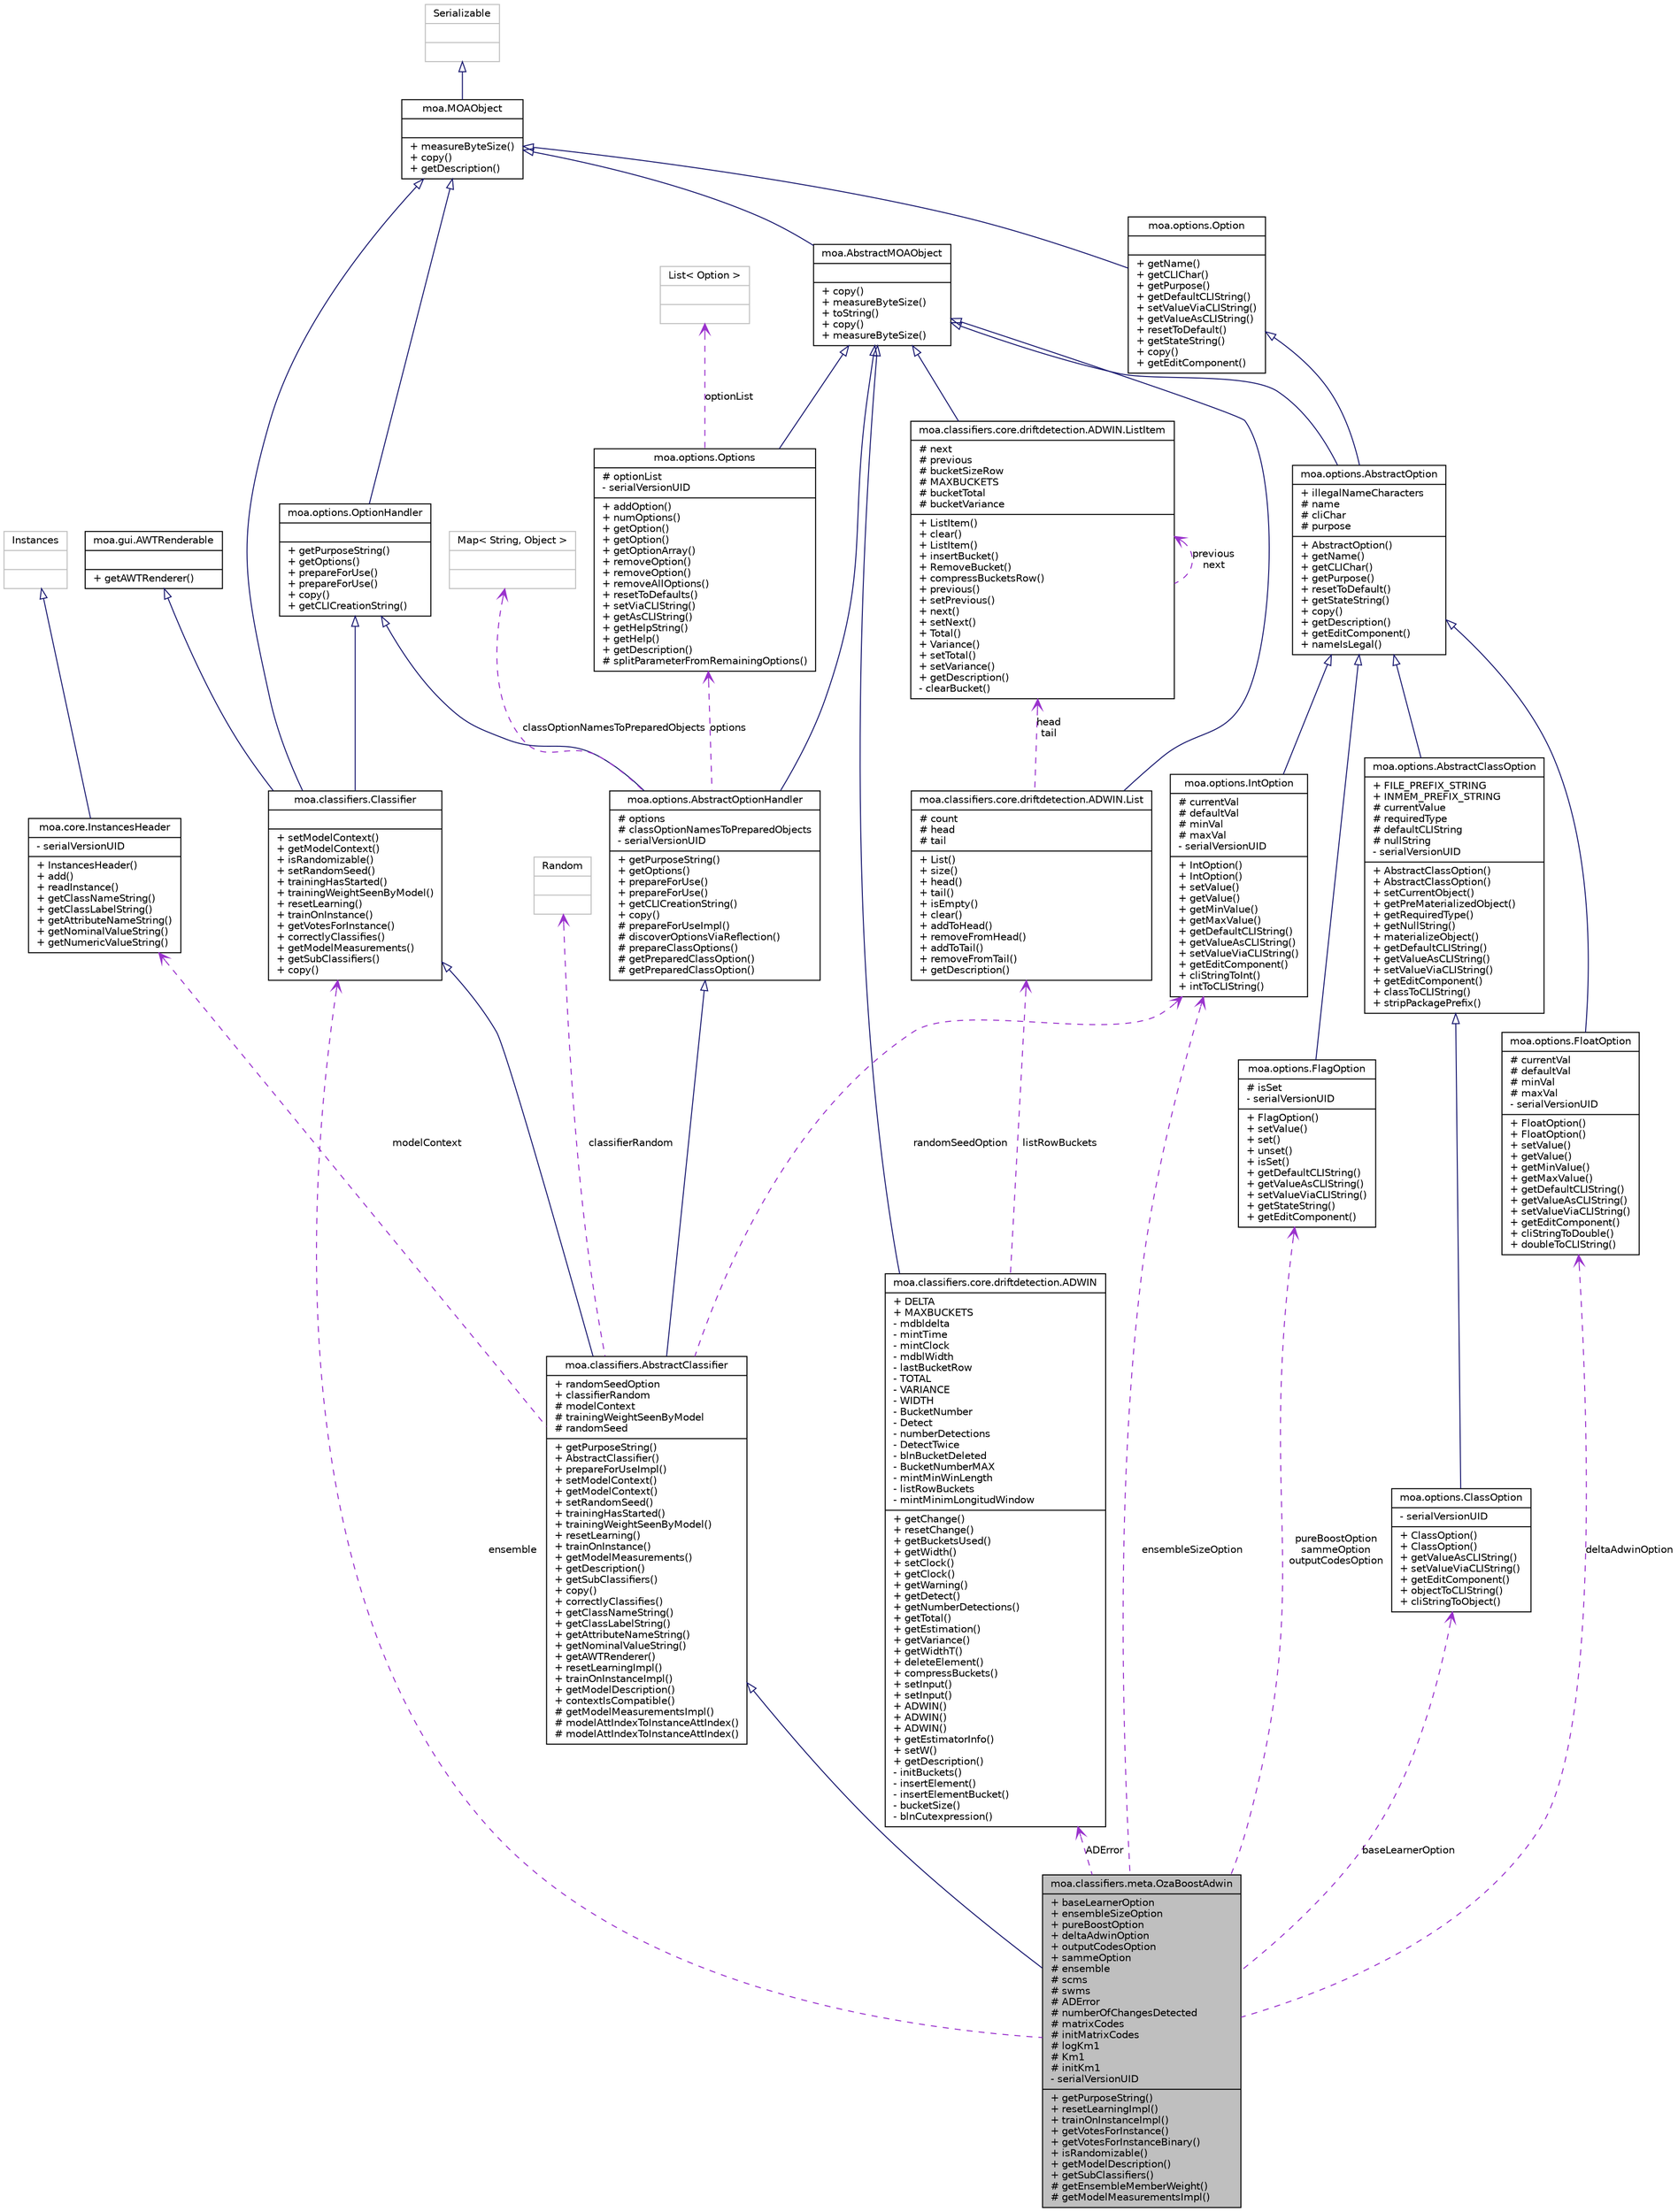 digraph G
{
  edge [fontname="Helvetica",fontsize="10",labelfontname="Helvetica",labelfontsize="10"];
  node [fontname="Helvetica",fontsize="10",shape=record];
  Node1 [label="{moa.classifiers.meta.OzaBoostAdwin\n|+ baseLearnerOption\l+ ensembleSizeOption\l+ pureBoostOption\l+ deltaAdwinOption\l+ outputCodesOption\l+ sammeOption\l# ensemble\l# scms\l# swms\l# ADError\l# numberOfChangesDetected\l# matrixCodes\l# initMatrixCodes\l# logKm1\l# Km1\l# initKm1\l- serialVersionUID\l|+ getPurposeString()\l+ resetLearningImpl()\l+ trainOnInstanceImpl()\l+ getVotesForInstance()\l+ getVotesForInstanceBinary()\l+ isRandomizable()\l+ getModelDescription()\l+ getSubClassifiers()\l# getEnsembleMemberWeight()\l# getModelMeasurementsImpl()\l}",height=0.2,width=0.4,color="black", fillcolor="grey75", style="filled" fontcolor="black"];
  Node2 -> Node1 [dir=back,color="midnightblue",fontsize="10",style="solid",arrowtail="empty",fontname="Helvetica"];
  Node2 [label="{moa.classifiers.AbstractClassifier\n|+ randomSeedOption\l+ classifierRandom\l# modelContext\l# trainingWeightSeenByModel\l# randomSeed\l|+ getPurposeString()\l+ AbstractClassifier()\l+ prepareForUseImpl()\l+ setModelContext()\l+ getModelContext()\l+ setRandomSeed()\l+ trainingHasStarted()\l+ trainingWeightSeenByModel()\l+ resetLearning()\l+ trainOnInstance()\l+ getModelMeasurements()\l+ getDescription()\l+ getSubClassifiers()\l+ copy()\l+ correctlyClassifies()\l+ getClassNameString()\l+ getClassLabelString()\l+ getAttributeNameString()\l+ getNominalValueString()\l+ getAWTRenderer()\l+ resetLearningImpl()\l+ trainOnInstanceImpl()\l+ getModelDescription()\l+ contextIsCompatible()\l# getModelMeasurementsImpl()\l# modelAttIndexToInstanceAttIndex()\l# modelAttIndexToInstanceAttIndex()\l}",height=0.2,width=0.4,color="black", fillcolor="white", style="filled",URL="$classmoa_1_1classifiers_1_1AbstractClassifier.html",tooltip="Abstract Classifier."];
  Node3 -> Node2 [dir=back,color="midnightblue",fontsize="10",style="solid",arrowtail="empty",fontname="Helvetica"];
  Node3 [label="{moa.options.AbstractOptionHandler\n|# options\l# classOptionNamesToPreparedObjects\l- serialVersionUID\l|+ getPurposeString()\l+ getOptions()\l+ prepareForUse()\l+ prepareForUse()\l+ getCLICreationString()\l+ copy()\l# prepareForUseImpl()\l# discoverOptionsViaReflection()\l# prepareClassOptions()\l# getPreparedClassOption()\l# getPreparedClassOption()\l}",height=0.2,width=0.4,color="black", fillcolor="white", style="filled",URL="$classmoa_1_1options_1_1AbstractOptionHandler.html",tooltip="Abstract Option Handler."];
  Node4 -> Node3 [dir=back,color="midnightblue",fontsize="10",style="solid",arrowtail="empty",fontname="Helvetica"];
  Node4 [label="{moa.AbstractMOAObject\n||+ copy()\l+ measureByteSize()\l+ toString()\l+ copy()\l+ measureByteSize()\l}",height=0.2,width=0.4,color="black", fillcolor="white", style="filled",URL="$classmoa_1_1AbstractMOAObject.html",tooltip="Abstract MOA Object."];
  Node5 -> Node4 [dir=back,color="midnightblue",fontsize="10",style="solid",arrowtail="empty",fontname="Helvetica"];
  Node5 [label="{moa.MOAObject\n||+ measureByteSize()\l+ copy()\l+ getDescription()\l}",height=0.2,width=0.4,color="black", fillcolor="white", style="filled",URL="$interfacemoa_1_1MOAObject.html",tooltip="Interface implemented by classes in MOA, so that all are serializable, can produce..."];
  Node6 -> Node5 [dir=back,color="midnightblue",fontsize="10",style="solid",arrowtail="empty",fontname="Helvetica"];
  Node6 [label="{Serializable\n||}",height=0.2,width=0.4,color="grey75", fillcolor="white", style="filled"];
  Node7 -> Node3 [dir=back,color="midnightblue",fontsize="10",style="solid",arrowtail="empty",fontname="Helvetica"];
  Node7 [label="{moa.options.OptionHandler\n||+ getPurposeString()\l+ getOptions()\l+ prepareForUse()\l+ prepareForUse()\l+ copy()\l+ getCLICreationString()\l}",height=0.2,width=0.4,color="black", fillcolor="white", style="filled",URL="$interfacemoa_1_1options_1_1OptionHandler.html",tooltip="Interface representing an object that handles options or parameters."];
  Node5 -> Node7 [dir=back,color="midnightblue",fontsize="10",style="solid",arrowtail="empty",fontname="Helvetica"];
  Node8 -> Node3 [dir=back,color="darkorchid3",fontsize="10",style="dashed",label="classOptionNamesToPreparedObjects",arrowtail="open",fontname="Helvetica"];
  Node8 [label="{Map\< String, Object \>\n||}",height=0.2,width=0.4,color="grey75", fillcolor="white", style="filled"];
  Node9 -> Node3 [dir=back,color="darkorchid3",fontsize="10",style="dashed",label="options",arrowtail="open",fontname="Helvetica"];
  Node9 [label="{moa.options.Options\n|# optionList\l- serialVersionUID\l|+ addOption()\l+ numOptions()\l+ getOption()\l+ getOption()\l+ getOptionArray()\l+ removeOption()\l+ removeOption()\l+ removeAllOptions()\l+ resetToDefaults()\l+ setViaCLIString()\l+ getAsCLIString()\l+ getHelpString()\l+ getHelp()\l+ getDescription()\l# splitParameterFromRemainingOptions()\l}",height=0.2,width=0.4,color="black", fillcolor="white", style="filled",URL="$classmoa_1_1options_1_1Options.html",tooltip="File option."];
  Node4 -> Node9 [dir=back,color="midnightblue",fontsize="10",style="solid",arrowtail="empty",fontname="Helvetica"];
  Node10 -> Node9 [dir=back,color="darkorchid3",fontsize="10",style="dashed",label="optionList",arrowtail="open",fontname="Helvetica"];
  Node10 [label="{List\< Option \>\n||}",height=0.2,width=0.4,color="grey75", fillcolor="white", style="filled"];
  Node11 -> Node2 [dir=back,color="midnightblue",fontsize="10",style="solid",arrowtail="empty",fontname="Helvetica"];
  Node11 [label="{moa.classifiers.Classifier\n||+ setModelContext()\l+ getModelContext()\l+ isRandomizable()\l+ setRandomSeed()\l+ trainingHasStarted()\l+ trainingWeightSeenByModel()\l+ resetLearning()\l+ trainOnInstance()\l+ getVotesForInstance()\l+ correctlyClassifies()\l+ getModelMeasurements()\l+ getSubClassifiers()\l+ copy()\l}",height=0.2,width=0.4,color="black", fillcolor="white", style="filled",URL="$interfacemoa_1_1classifiers_1_1Classifier.html",tooltip="Classifier interface for incremental classification models."];
  Node5 -> Node11 [dir=back,color="midnightblue",fontsize="10",style="solid",arrowtail="empty",fontname="Helvetica"];
  Node7 -> Node11 [dir=back,color="midnightblue",fontsize="10",style="solid",arrowtail="empty",fontname="Helvetica"];
  Node12 -> Node11 [dir=back,color="midnightblue",fontsize="10",style="solid",arrowtail="empty",fontname="Helvetica"];
  Node12 [label="{moa.gui.AWTRenderable\n||+ getAWTRenderer()\l}",height=0.2,width=0.4,color="black", fillcolor="white", style="filled",URL="$interfacemoa_1_1gui_1_1AWTRenderable.html",tooltip="Interface representing a component that is renderable."];
  Node13 -> Node2 [dir=back,color="darkorchid3",fontsize="10",style="dashed",label="randomSeedOption",arrowtail="open",fontname="Helvetica"];
  Node13 [label="{moa.options.IntOption\n|# currentVal\l# defaultVal\l# minVal\l# maxVal\l- serialVersionUID\l|+ IntOption()\l+ IntOption()\l+ setValue()\l+ getValue()\l+ getMinValue()\l+ getMaxValue()\l+ getDefaultCLIString()\l+ getValueAsCLIString()\l+ setValueViaCLIString()\l+ getEditComponent()\l+ cliStringToInt()\l+ intToCLIString()\l}",height=0.2,width=0.4,color="black", fillcolor="white", style="filled",URL="$classmoa_1_1options_1_1IntOption.html",tooltip="Int option."];
  Node14 -> Node13 [dir=back,color="midnightblue",fontsize="10",style="solid",arrowtail="empty",fontname="Helvetica"];
  Node14 [label="{moa.options.AbstractOption\n|+ illegalNameCharacters\l# name\l# cliChar\l# purpose\l|+ AbstractOption()\l+ getName()\l+ getCLIChar()\l+ getPurpose()\l+ resetToDefault()\l+ getStateString()\l+ copy()\l+ getDescription()\l+ getEditComponent()\l+ nameIsLegal()\l}",height=0.2,width=0.4,color="black", fillcolor="white", style="filled",URL="$classmoa_1_1options_1_1AbstractOption.html",tooltip="Abstract option."];
  Node4 -> Node14 [dir=back,color="midnightblue",fontsize="10",style="solid",arrowtail="empty",fontname="Helvetica"];
  Node15 -> Node14 [dir=back,color="midnightblue",fontsize="10",style="solid",arrowtail="empty",fontname="Helvetica"];
  Node15 [label="{moa.options.Option\n||+ getName()\l+ getCLIChar()\l+ getPurpose()\l+ getDefaultCLIString()\l+ setValueViaCLIString()\l+ getValueAsCLIString()\l+ resetToDefault()\l+ getStateString()\l+ copy()\l+ getEditComponent()\l}",height=0.2,width=0.4,color="black", fillcolor="white", style="filled",URL="$interfacemoa_1_1options_1_1Option.html",tooltip="Interface representing an option or parameter."];
  Node5 -> Node15 [dir=back,color="midnightblue",fontsize="10",style="solid",arrowtail="empty",fontname="Helvetica"];
  Node16 -> Node2 [dir=back,color="darkorchid3",fontsize="10",style="dashed",label="modelContext",arrowtail="open",fontname="Helvetica"];
  Node16 [label="{moa.core.InstancesHeader\n|- serialVersionUID\l|+ InstancesHeader()\l+ add()\l+ readInstance()\l+ getClassNameString()\l+ getClassLabelString()\l+ getAttributeNameString()\l+ getNominalValueString()\l+ getNumericValueString()\l}",height=0.2,width=0.4,color="black", fillcolor="white", style="filled",URL="$classmoa_1_1core_1_1InstancesHeader.html",tooltip="Class for storing the header or context of a data stream."];
  Node17 -> Node16 [dir=back,color="midnightblue",fontsize="10",style="solid",arrowtail="empty",fontname="Helvetica"];
  Node17 [label="{Instances\n||}",height=0.2,width=0.4,color="grey75", fillcolor="white", style="filled"];
  Node18 -> Node2 [dir=back,color="darkorchid3",fontsize="10",style="dashed",label="classifierRandom",arrowtail="open",fontname="Helvetica"];
  Node18 [label="{Random\n||}",height=0.2,width=0.4,color="grey75", fillcolor="white", style="filled"];
  Node11 -> Node1 [dir=back,color="darkorchid3",fontsize="10",style="dashed",label="ensemble",arrowtail="open",fontname="Helvetica"];
  Node19 -> Node1 [dir=back,color="darkorchid3",fontsize="10",style="dashed",label="deltaAdwinOption",arrowtail="open",fontname="Helvetica"];
  Node19 [label="{moa.options.FloatOption\n|# currentVal\l# defaultVal\l# minVal\l# maxVal\l- serialVersionUID\l|+ FloatOption()\l+ FloatOption()\l+ setValue()\l+ getValue()\l+ getMinValue()\l+ getMaxValue()\l+ getDefaultCLIString()\l+ getValueAsCLIString()\l+ setValueViaCLIString()\l+ getEditComponent()\l+ cliStringToDouble()\l+ doubleToCLIString()\l}",height=0.2,width=0.4,color="black", fillcolor="white", style="filled",URL="$classmoa_1_1options_1_1FloatOption.html",tooltip="Float option."];
  Node14 -> Node19 [dir=back,color="midnightblue",fontsize="10",style="solid",arrowtail="empty",fontname="Helvetica"];
  Node20 -> Node1 [dir=back,color="darkorchid3",fontsize="10",style="dashed",label="ADError",arrowtail="open",fontname="Helvetica"];
  Node20 [label="{moa.classifiers.core.driftdetection.ADWIN\n|+ DELTA\l+ MAXBUCKETS\l- mdbldelta\l- mintTime\l- mintClock\l- mdblWidth\l- lastBucketRow\l- TOTAL\l- VARIANCE\l- WIDTH\l- BucketNumber\l- Detect\l- numberDetections\l- DetectTwice\l- blnBucketDeleted\l- BucketNumberMAX\l- mintMinWinLength\l- listRowBuckets\l- mintMinimLongitudWindow\l|+ getChange()\l+ resetChange()\l+ getBucketsUsed()\l+ getWidth()\l+ setClock()\l+ getClock()\l+ getWarning()\l+ getDetect()\l+ getNumberDetections()\l+ getTotal()\l+ getEstimation()\l+ getVariance()\l+ getWidthT()\l+ deleteElement()\l+ compressBuckets()\l+ setInput()\l+ setInput()\l+ ADWIN()\l+ ADWIN()\l+ ADWIN()\l+ getEstimatorInfo()\l+ setW()\l+ getDescription()\l- initBuckets()\l- insertElement()\l- insertElementBucket()\l- bucketSize()\l- blnCutexpression()\l}",height=0.2,width=0.4,color="black", fillcolor="white", style="filled",URL="$classmoa_1_1classifiers_1_1core_1_1driftdetection_1_1ADWIN.html",tooltip="ADaptive sliding WINdow method."];
  Node4 -> Node20 [dir=back,color="midnightblue",fontsize="10",style="solid",arrowtail="empty",fontname="Helvetica"];
  Node21 -> Node20 [dir=back,color="darkorchid3",fontsize="10",style="dashed",label="listRowBuckets",arrowtail="open",fontname="Helvetica"];
  Node21 [label="{moa.classifiers.core.driftdetection.ADWIN.List\n|# count\l# head\l# tail\l|+ List()\l+ size()\l+ head()\l+ tail()\l+ isEmpty()\l+ clear()\l+ addToHead()\l+ removeFromHead()\l+ addToTail()\l+ removeFromTail()\l+ getDescription()\l}",height=0.2,width=0.4,color="black", fillcolor="white", style="filled",URL="$classmoa_1_1classifiers_1_1core_1_1driftdetection_1_1ADWIN_1_1List.html"];
  Node4 -> Node21 [dir=back,color="midnightblue",fontsize="10",style="solid",arrowtail="empty",fontname="Helvetica"];
  Node22 -> Node21 [dir=back,color="darkorchid3",fontsize="10",style="dashed",label="head\ntail",arrowtail="open",fontname="Helvetica"];
  Node22 [label="{moa.classifiers.core.driftdetection.ADWIN.ListItem\n|# next\l# previous\l# bucketSizeRow\l# MAXBUCKETS\l# bucketTotal\l# bucketVariance\l|+ ListItem()\l+ clear()\l+ ListItem()\l+ insertBucket()\l+ RemoveBucket()\l+ compressBucketsRow()\l+ previous()\l+ setPrevious()\l+ next()\l+ setNext()\l+ Total()\l+ Variance()\l+ setTotal()\l+ setVariance()\l+ getDescription()\l- clearBucket()\l}",height=0.2,width=0.4,color="black", fillcolor="white", style="filled",URL="$classmoa_1_1classifiers_1_1core_1_1driftdetection_1_1ADWIN_1_1ListItem.html"];
  Node4 -> Node22 [dir=back,color="midnightblue",fontsize="10",style="solid",arrowtail="empty",fontname="Helvetica"];
  Node22 -> Node22 [dir=back,color="darkorchid3",fontsize="10",style="dashed",label="previous\nnext",arrowtail="open",fontname="Helvetica"];
  Node13 -> Node1 [dir=back,color="darkorchid3",fontsize="10",style="dashed",label="ensembleSizeOption",arrowtail="open",fontname="Helvetica"];
  Node23 -> Node1 [dir=back,color="darkorchid3",fontsize="10",style="dashed",label="pureBoostOption\nsammeOption\noutputCodesOption",arrowtail="open",fontname="Helvetica"];
  Node23 [label="{moa.options.FlagOption\n|# isSet\l- serialVersionUID\l|+ FlagOption()\l+ setValue()\l+ set()\l+ unset()\l+ isSet()\l+ getDefaultCLIString()\l+ getValueAsCLIString()\l+ setValueViaCLIString()\l+ getStateString()\l+ getEditComponent()\l}",height=0.2,width=0.4,color="black", fillcolor="white", style="filled",URL="$classmoa_1_1options_1_1FlagOption.html",tooltip="Flag option."];
  Node14 -> Node23 [dir=back,color="midnightblue",fontsize="10",style="solid",arrowtail="empty",fontname="Helvetica"];
  Node24 -> Node1 [dir=back,color="darkorchid3",fontsize="10",style="dashed",label="baseLearnerOption",arrowtail="open",fontname="Helvetica"];
  Node24 [label="{moa.options.ClassOption\n|- serialVersionUID\l|+ ClassOption()\l+ ClassOption()\l+ getValueAsCLIString()\l+ setValueViaCLIString()\l+ getEditComponent()\l+ objectToCLIString()\l+ cliStringToObject()\l}",height=0.2,width=0.4,color="black", fillcolor="white", style="filled",URL="$classmoa_1_1options_1_1ClassOption.html",tooltip="Class option."];
  Node25 -> Node24 [dir=back,color="midnightblue",fontsize="10",style="solid",arrowtail="empty",fontname="Helvetica"];
  Node25 [label="{moa.options.AbstractClassOption\n|+ FILE_PREFIX_STRING\l+ INMEM_PREFIX_STRING\l# currentValue\l# requiredType\l# defaultCLIString\l# nullString\l- serialVersionUID\l|+ AbstractClassOption()\l+ AbstractClassOption()\l+ setCurrentObject()\l+ getPreMaterializedObject()\l+ getRequiredType()\l+ getNullString()\l+ materializeObject()\l+ getDefaultCLIString()\l+ getValueAsCLIString()\l+ setValueViaCLIString()\l+ getEditComponent()\l+ classToCLIString()\l+ stripPackagePrefix()\l}",height=0.2,width=0.4,color="black", fillcolor="white", style="filled",URL="$classmoa_1_1options_1_1AbstractClassOption.html",tooltip="Abstract class option."];
  Node14 -> Node25 [dir=back,color="midnightblue",fontsize="10",style="solid",arrowtail="empty",fontname="Helvetica"];
}

